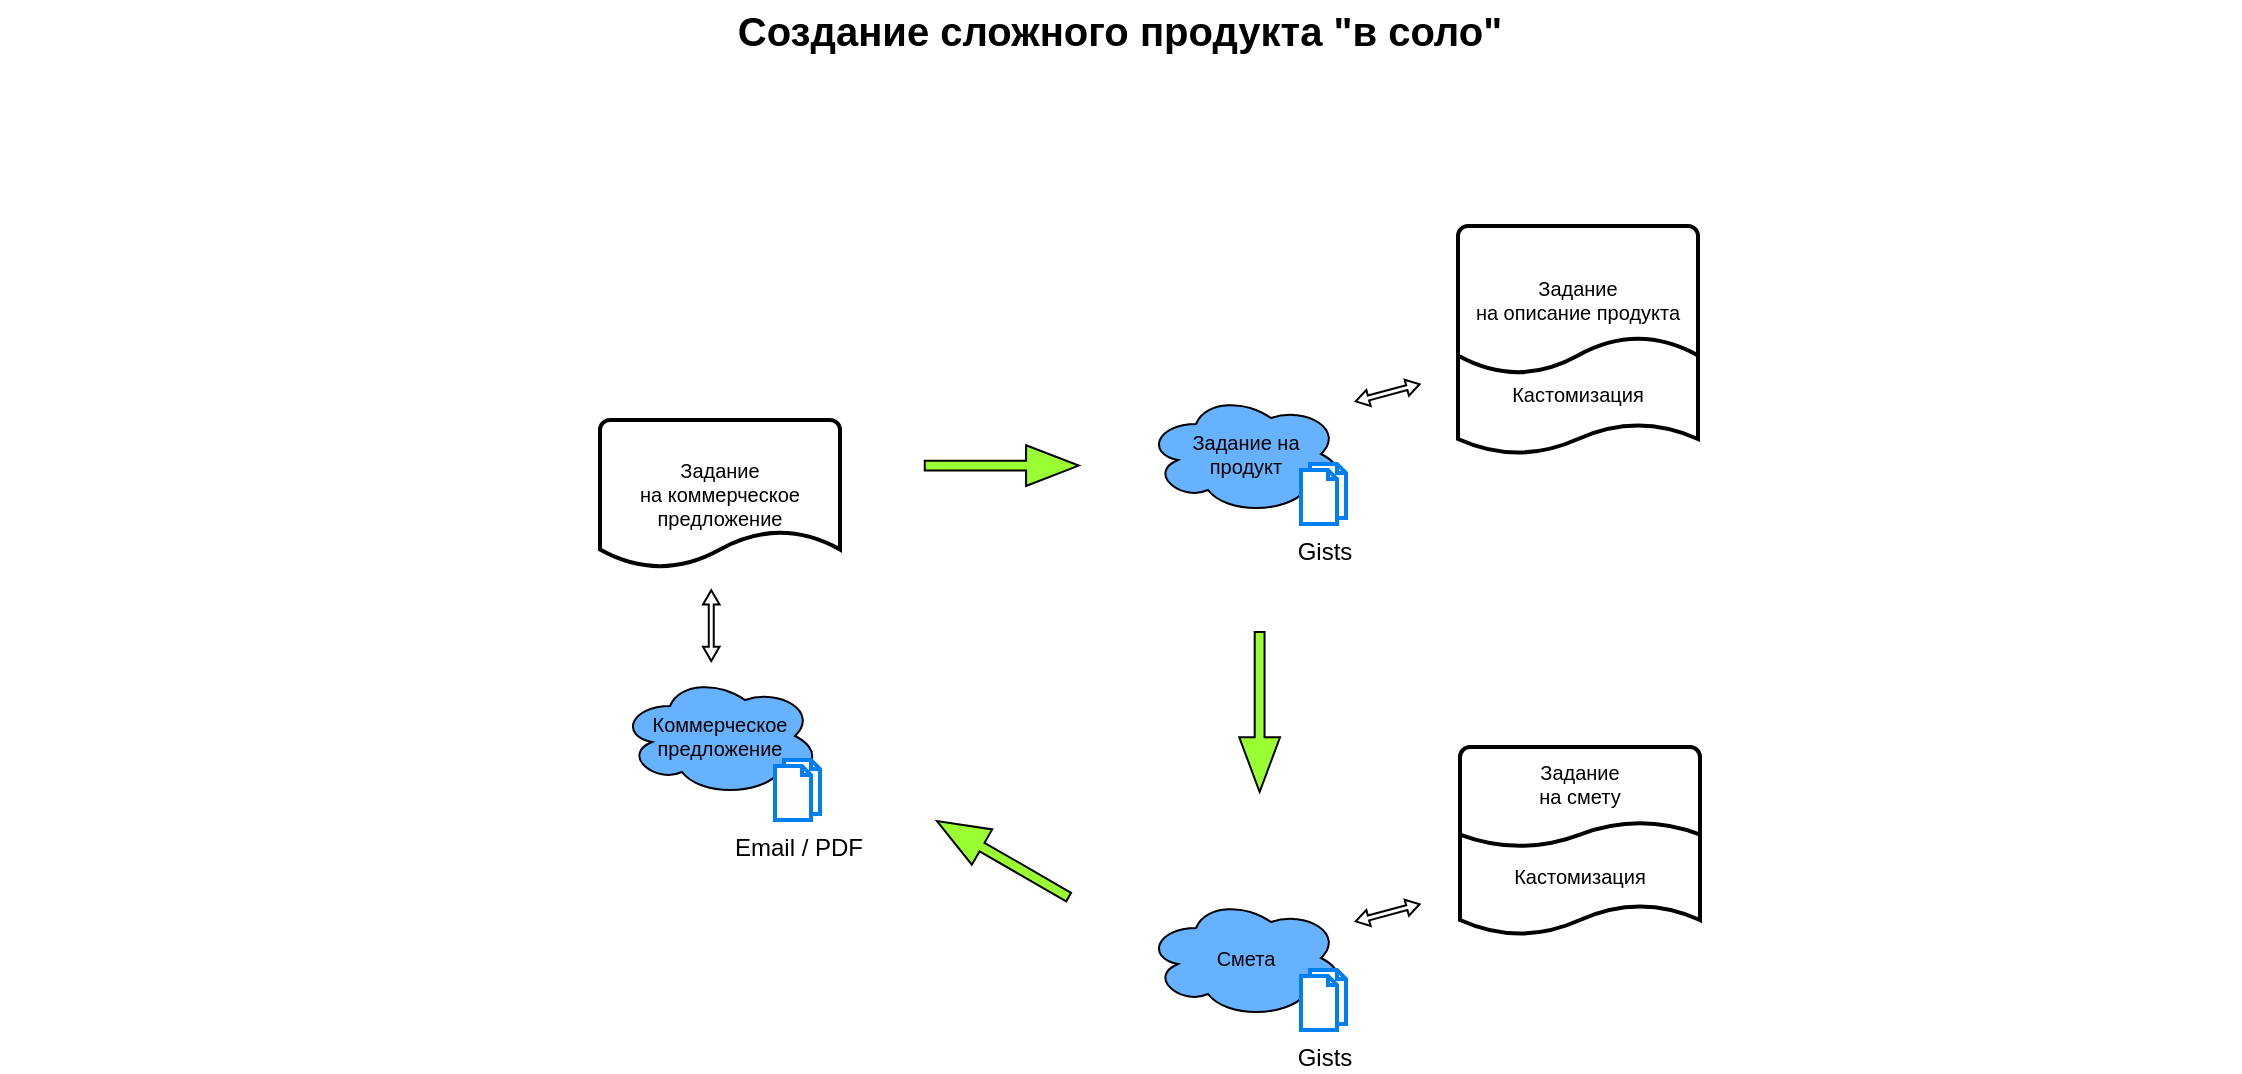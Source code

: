 <mxfile version="15.7.3" type="device"><diagram id="VBdkLDega4KuINSko8CB" name="Page-1"><mxGraphModel dx="2700" dy="1756" grid="1" gridSize="10" guides="1" tooltips="1" connect="1" arrows="1" fold="1" page="1" pageScale="1" pageWidth="1169" pageHeight="827" math="0" shadow="0"><root><mxCell id="0"/><mxCell id="1" parent="0"/><mxCell id="yDm9WNzuFJ_83QM6LGYE-2" value="&lt;div&gt;&lt;font color=&quot;#000000&quot;&gt;Задание&lt;/font&gt;&lt;/div&gt;&lt;div&gt;&lt;font color=&quot;#000000&quot;&gt;на коммерческое предложение&lt;/font&gt;&lt;/div&gt;" style="strokeWidth=2;html=1;shape=mxgraph.flowchart.document2;whiteSpace=wrap;size=0.25;fontSize=10;fontColor=#FFFFFF;fillColor=#FFFFFF;verticalAlign=middle;" vertex="1" parent="1"><mxGeometry x="330" y="270" width="120" height="74" as="geometry"/></mxCell><mxCell id="yDm9WNzuFJ_83QM6LGYE-4" value="" style="shape=doubleArrow;whiteSpace=wrap;html=1;fontSize=10;fontColor=#000000;strokeColor=#000000;fillColor=#FFFFFF;verticalAlign=top;rotation=-195;" vertex="1" parent="1"><mxGeometry x="707.3" y="512.28" width="33.04" height="8.25" as="geometry"/></mxCell><mxCell id="yDm9WNzuFJ_83QM6LGYE-5" value="Коммерческое предложение" style="ellipse;shape=cloud;whiteSpace=wrap;html=1;fontSize=10;fillColor=#66B2FF;" vertex="1" parent="1"><mxGeometry x="340" y="398" width="100" height="60" as="geometry"/></mxCell><mxCell id="yDm9WNzuFJ_83QM6LGYE-6" value="" style="shape=doubleArrow;whiteSpace=wrap;html=1;fontSize=10;fontColor=#000000;strokeColor=#000000;fillColor=#FFFFFF;verticalAlign=top;rotation=90;" vertex="1" parent="1"><mxGeometry x="367.94" y="368.69" width="35.38" height="8.25" as="geometry"/></mxCell><mxCell id="yDm9WNzuFJ_83QM6LGYE-16" value="" style="shape=singleArrow;direction=south;whiteSpace=wrap;html=1;fillColor=#99FF33;arrowWidth=0.242;arrowSize=0.342;" vertex="1" parent="1"><mxGeometry x="649.63" y="376" width="20.37" height="80" as="geometry"/></mxCell><mxCell id="yDm9WNzuFJ_83QM6LGYE-21" value="Email / PDF" style="html=1;verticalLabelPosition=bottom;align=center;labelBackgroundColor=#ffffff;verticalAlign=top;strokeWidth=2;strokeColor=#0080F0;shadow=0;dashed=0;shape=mxgraph.ios7.icons.documents;" vertex="1" parent="1"><mxGeometry x="417.5" y="440" width="22.5" height="30" as="geometry"/></mxCell><mxCell id="yDm9WNzuFJ_83QM6LGYE-37" value="" style="group" vertex="1" connectable="0" parent="1"><mxGeometry x="603" y="257" width="150" height="65" as="geometry"/></mxCell><mxCell id="yDm9WNzuFJ_83QM6LGYE-12" value="Задание на&lt;br&gt;продукт" style="ellipse;shape=cloud;whiteSpace=wrap;html=1;fontSize=10;fillColor=#66B2FF;" vertex="1" parent="yDm9WNzuFJ_83QM6LGYE-37"><mxGeometry width="100" height="60" as="geometry"/></mxCell><mxCell id="yDm9WNzuFJ_83QM6LGYE-20" value="Gists" style="html=1;verticalLabelPosition=bottom;align=center;labelBackgroundColor=#ffffff;verticalAlign=top;strokeWidth=2;strokeColor=#0080F0;shadow=0;dashed=0;shape=mxgraph.ios7.icons.documents;" vertex="1" parent="yDm9WNzuFJ_83QM6LGYE-37"><mxGeometry x="77.5" y="35" width="22.5" height="30" as="geometry"/></mxCell><mxCell id="yDm9WNzuFJ_83QM6LGYE-38" value="" style="group" vertex="1" connectable="0" parent="1"><mxGeometry x="603" y="509" width="170" height="61" as="geometry"/></mxCell><mxCell id="yDm9WNzuFJ_83QM6LGYE-3" value="Смета" style="ellipse;shape=cloud;whiteSpace=wrap;html=1;fontSize=10;fillColor=#66B2FF;" vertex="1" parent="yDm9WNzuFJ_83QM6LGYE-38"><mxGeometry width="100" height="60" as="geometry"/></mxCell><mxCell id="yDm9WNzuFJ_83QM6LGYE-19" value="Gists" style="html=1;verticalLabelPosition=bottom;align=center;labelBackgroundColor=#ffffff;verticalAlign=top;strokeWidth=2;strokeColor=#0080F0;shadow=0;dashed=0;shape=mxgraph.ios7.icons.documents;" vertex="1" parent="yDm9WNzuFJ_83QM6LGYE-38"><mxGeometry x="77.5" y="36" width="22.5" height="30" as="geometry"/></mxCell><mxCell id="yDm9WNzuFJ_83QM6LGYE-39" value="" style="group" vertex="1" connectable="0" parent="1"><mxGeometry x="760" y="433.52" width="120" height="94" as="geometry"/></mxCell><mxCell id="yDm9WNzuFJ_83QM6LGYE-22" value="&lt;font color=&quot;#000000&quot;&gt;Кастомизация&lt;/font&gt;" style="strokeWidth=2;html=1;shape=mxgraph.flowchart.document2;whiteSpace=wrap;size=0.25;fontSize=10;fontColor=#FFFFFF;fillColor=#FFFFFF;verticalAlign=middle;" vertex="1" parent="yDm9WNzuFJ_83QM6LGYE-39"><mxGeometry y="34" width="120" height="60" as="geometry"/></mxCell><mxCell id="yDm9WNzuFJ_83QM6LGYE-1" value="&lt;div&gt;&lt;font color=&quot;#000000&quot;&gt;Задание&lt;/font&gt;&lt;/div&gt;&lt;div&gt;&lt;font color=&quot;#000000&quot;&gt;на смету&lt;/font&gt;&lt;/div&gt;" style="strokeWidth=2;html=1;shape=mxgraph.flowchart.document2;whiteSpace=wrap;size=0.25;fontSize=10;fontColor=#FFFFFF;fillColor=#FFFFFF;verticalAlign=top;" vertex="1" parent="yDm9WNzuFJ_83QM6LGYE-39"><mxGeometry width="120" height="50" as="geometry"/></mxCell><mxCell id="yDm9WNzuFJ_83QM6LGYE-40" value="" style="group" vertex="1" connectable="0" parent="1"><mxGeometry x="759" y="173" width="120" height="114" as="geometry"/></mxCell><mxCell id="yDm9WNzuFJ_83QM6LGYE-23" value="&lt;font color=&quot;#000000&quot;&gt;Кастомизация&lt;/font&gt;" style="strokeWidth=2;html=1;shape=mxgraph.flowchart.document2;whiteSpace=wrap;size=0.25;fontSize=10;fontColor=#FFFFFF;fillColor=#FFFFFF;verticalAlign=middle;" vertex="1" parent="yDm9WNzuFJ_83QM6LGYE-40"><mxGeometry y="54" width="120" height="60" as="geometry"/></mxCell><mxCell id="yDm9WNzuFJ_83QM6LGYE-11" value="&lt;div&gt;&lt;font color=&quot;#000000&quot;&gt;Задание&lt;/font&gt;&lt;/div&gt;&lt;div&gt;&lt;font color=&quot;#000000&quot;&gt;на описание продукта&lt;/font&gt;&lt;/div&gt;" style="strokeWidth=2;html=1;shape=mxgraph.flowchart.document2;whiteSpace=wrap;size=0.25;fontSize=10;fontColor=#FFFFFF;fillColor=#FFFFFF;verticalAlign=middle;" vertex="1" parent="yDm9WNzuFJ_83QM6LGYE-40"><mxGeometry width="120" height="74" as="geometry"/></mxCell><mxCell id="yDm9WNzuFJ_83QM6LGYE-159" value="" style="shape=singleArrow;direction=south;whiteSpace=wrap;html=1;fillColor=#99FF33;arrowWidth=0.242;arrowSize=0.342;rotation=120;" vertex="1" parent="1"><mxGeometry x="521.23" y="451.52" width="20.37" height="76" as="geometry"/></mxCell><mxCell id="yDm9WNzuFJ_83QM6LGYE-160" value="" style="shape=singleArrow;direction=south;whiteSpace=wrap;html=1;fillColor=#99FF33;arrowWidth=0.242;arrowSize=0.342;rotation=-90;" vertex="1" parent="1"><mxGeometry x="520.69" y="254.31" width="20.37" height="77" as="geometry"/></mxCell><mxCell id="yDm9WNzuFJ_83QM6LGYE-162" value="" style="shape=doubleArrow;whiteSpace=wrap;html=1;fontSize=10;fontColor=#000000;strokeColor=#000000;fillColor=#FFFFFF;verticalAlign=top;rotation=-195;" vertex="1" parent="1"><mxGeometry x="707.3" y="252.28" width="33.04" height="8.25" as="geometry"/></mxCell><mxCell id="yDm9WNzuFJ_83QM6LGYE-163" value="Создание сложного продукта &quot;в соло&quot;" style="text;html=1;strokeColor=none;fillColor=none;align=center;verticalAlign=middle;whiteSpace=wrap;rounded=0;fontSize=20;fontColor=#000000;fontStyle=1" vertex="1" parent="1"><mxGeometry x="30" y="60" width="1120" height="30" as="geometry"/></mxCell></root></mxGraphModel></diagram></mxfile>